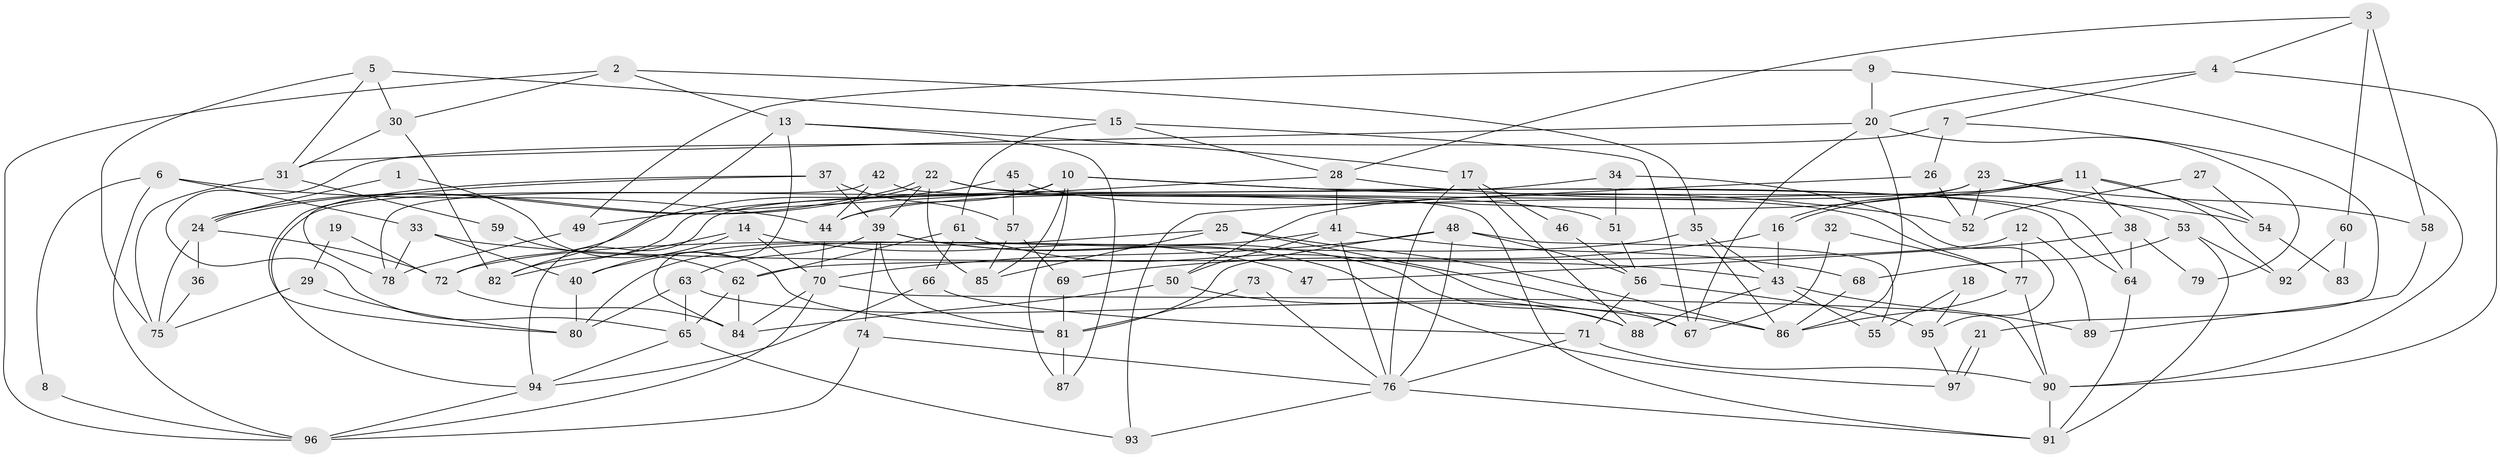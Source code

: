 // coarse degree distribution, {2: 0.1016949152542373, 4: 0.23728813559322035, 5: 0.1864406779661017, 8: 0.0847457627118644, 3: 0.1016949152542373, 7: 0.0847457627118644, 6: 0.13559322033898305, 9: 0.06779661016949153}
// Generated by graph-tools (version 1.1) at 2025/52/02/27/25 19:52:02]
// undirected, 97 vertices, 194 edges
graph export_dot {
graph [start="1"]
  node [color=gray90,style=filled];
  1;
  2;
  3;
  4;
  5;
  6;
  7;
  8;
  9;
  10;
  11;
  12;
  13;
  14;
  15;
  16;
  17;
  18;
  19;
  20;
  21;
  22;
  23;
  24;
  25;
  26;
  27;
  28;
  29;
  30;
  31;
  32;
  33;
  34;
  35;
  36;
  37;
  38;
  39;
  40;
  41;
  42;
  43;
  44;
  45;
  46;
  47;
  48;
  49;
  50;
  51;
  52;
  53;
  54;
  55;
  56;
  57;
  58;
  59;
  60;
  61;
  62;
  63;
  64;
  65;
  66;
  67;
  68;
  69;
  70;
  71;
  72;
  73;
  74;
  75;
  76;
  77;
  78;
  79;
  80;
  81;
  82;
  83;
  84;
  85;
  86;
  87;
  88;
  89;
  90;
  91;
  92;
  93;
  94;
  95;
  96;
  97;
  1 -- 81;
  1 -- 24;
  2 -- 30;
  2 -- 13;
  2 -- 35;
  2 -- 96;
  3 -- 58;
  3 -- 4;
  3 -- 28;
  3 -- 60;
  4 -- 20;
  4 -- 90;
  4 -- 7;
  5 -- 15;
  5 -- 31;
  5 -- 30;
  5 -- 75;
  6 -- 96;
  6 -- 33;
  6 -- 8;
  6 -- 44;
  7 -- 26;
  7 -- 21;
  7 -- 65;
  8 -- 96;
  9 -- 49;
  9 -- 90;
  9 -- 20;
  10 -- 44;
  10 -- 94;
  10 -- 52;
  10 -- 64;
  10 -- 85;
  10 -- 87;
  11 -- 16;
  11 -- 16;
  11 -- 50;
  11 -- 38;
  11 -- 54;
  11 -- 92;
  12 -- 62;
  12 -- 77;
  12 -- 89;
  13 -- 87;
  13 -- 84;
  13 -- 17;
  13 -- 82;
  14 -- 70;
  14 -- 40;
  14 -- 47;
  14 -- 82;
  15 -- 61;
  15 -- 67;
  15 -- 28;
  16 -- 69;
  16 -- 43;
  17 -- 88;
  17 -- 46;
  17 -- 76;
  18 -- 95;
  18 -- 55;
  19 -- 72;
  19 -- 29;
  20 -- 31;
  20 -- 67;
  20 -- 79;
  20 -- 86;
  21 -- 97;
  21 -- 97;
  22 -- 39;
  22 -- 24;
  22 -- 24;
  22 -- 51;
  22 -- 64;
  22 -- 85;
  23 -- 44;
  23 -- 53;
  23 -- 52;
  23 -- 58;
  23 -- 94;
  24 -- 72;
  24 -- 36;
  24 -- 75;
  25 -- 67;
  25 -- 85;
  25 -- 40;
  25 -- 86;
  26 -- 52;
  26 -- 93;
  27 -- 54;
  27 -- 52;
  28 -- 41;
  28 -- 49;
  28 -- 54;
  29 -- 80;
  29 -- 75;
  30 -- 82;
  30 -- 31;
  31 -- 75;
  31 -- 59;
  32 -- 67;
  32 -- 77;
  33 -- 43;
  33 -- 40;
  33 -- 78;
  34 -- 82;
  34 -- 51;
  34 -- 95;
  35 -- 86;
  35 -- 43;
  35 -- 72;
  36 -- 75;
  37 -- 39;
  37 -- 78;
  37 -- 57;
  37 -- 80;
  38 -- 64;
  38 -- 47;
  38 -- 79;
  39 -- 88;
  39 -- 63;
  39 -- 74;
  39 -- 81;
  39 -- 97;
  40 -- 80;
  41 -- 76;
  41 -- 50;
  41 -- 68;
  41 -- 80;
  42 -- 91;
  42 -- 44;
  42 -- 78;
  43 -- 55;
  43 -- 88;
  43 -- 89;
  44 -- 70;
  45 -- 57;
  45 -- 72;
  45 -- 77;
  46 -- 56;
  48 -- 76;
  48 -- 70;
  48 -- 55;
  48 -- 56;
  48 -- 81;
  49 -- 78;
  50 -- 84;
  50 -- 88;
  51 -- 56;
  53 -- 68;
  53 -- 91;
  53 -- 92;
  54 -- 83;
  56 -- 95;
  56 -- 71;
  57 -- 85;
  57 -- 69;
  58 -- 89;
  59 -- 62;
  60 -- 92;
  60 -- 83;
  61 -- 66;
  61 -- 86;
  61 -- 62;
  62 -- 65;
  62 -- 84;
  63 -- 65;
  63 -- 80;
  63 -- 67;
  64 -- 91;
  65 -- 94;
  65 -- 93;
  66 -- 94;
  66 -- 71;
  68 -- 86;
  69 -- 81;
  70 -- 96;
  70 -- 90;
  70 -- 84;
  71 -- 76;
  71 -- 90;
  72 -- 84;
  73 -- 81;
  73 -- 76;
  74 -- 76;
  74 -- 96;
  76 -- 91;
  76 -- 93;
  77 -- 86;
  77 -- 90;
  81 -- 87;
  90 -- 91;
  94 -- 96;
  95 -- 97;
}
